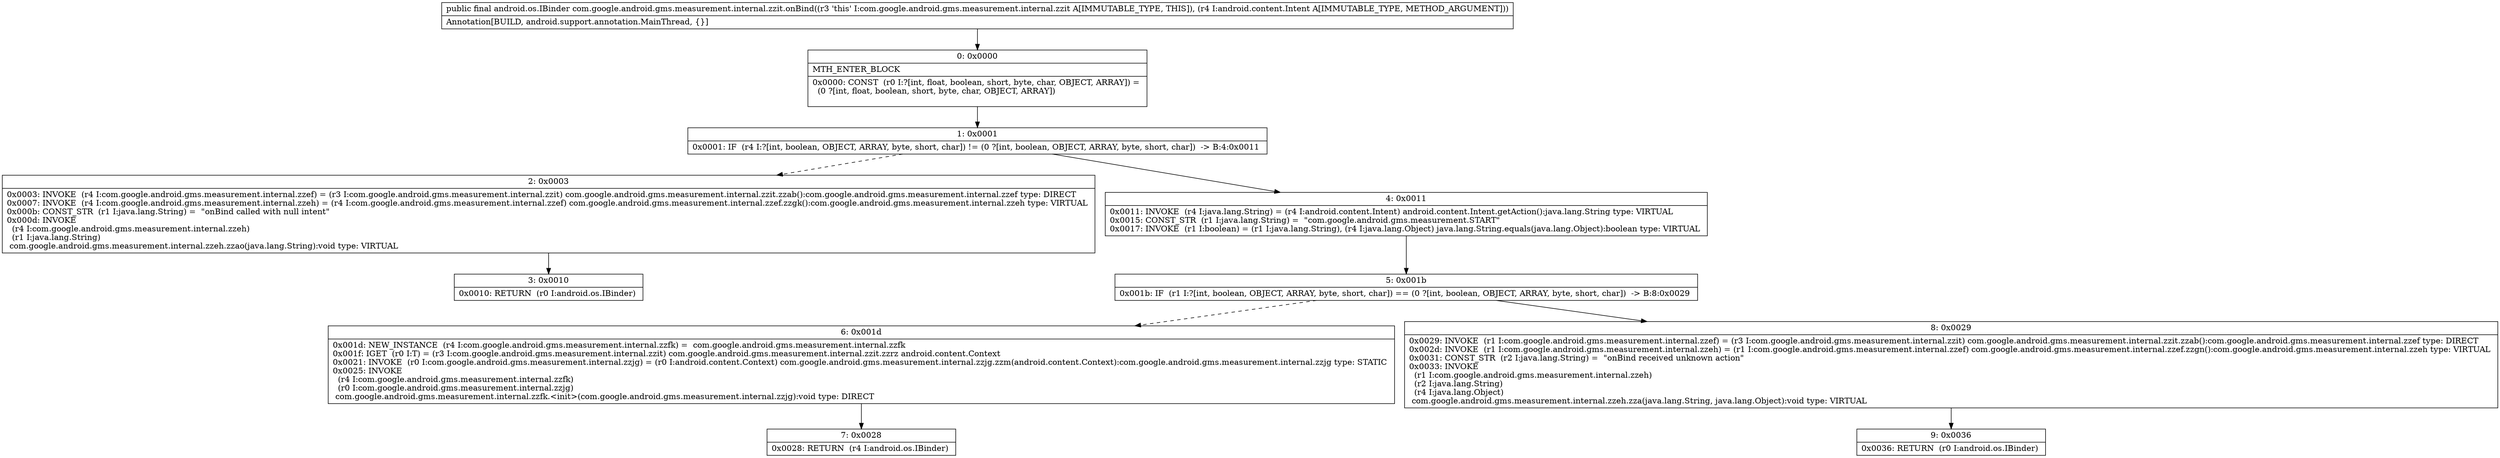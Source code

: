 digraph "CFG forcom.google.android.gms.measurement.internal.zzit.onBind(Landroid\/content\/Intent;)Landroid\/os\/IBinder;" {
Node_0 [shape=record,label="{0\:\ 0x0000|MTH_ENTER_BLOCK\l|0x0000: CONST  (r0 I:?[int, float, boolean, short, byte, char, OBJECT, ARRAY]) = \l  (0 ?[int, float, boolean, short, byte, char, OBJECT, ARRAY])\l \l}"];
Node_1 [shape=record,label="{1\:\ 0x0001|0x0001: IF  (r4 I:?[int, boolean, OBJECT, ARRAY, byte, short, char]) != (0 ?[int, boolean, OBJECT, ARRAY, byte, short, char])  \-\> B:4:0x0011 \l}"];
Node_2 [shape=record,label="{2\:\ 0x0003|0x0003: INVOKE  (r4 I:com.google.android.gms.measurement.internal.zzef) = (r3 I:com.google.android.gms.measurement.internal.zzit) com.google.android.gms.measurement.internal.zzit.zzab():com.google.android.gms.measurement.internal.zzef type: DIRECT \l0x0007: INVOKE  (r4 I:com.google.android.gms.measurement.internal.zzeh) = (r4 I:com.google.android.gms.measurement.internal.zzef) com.google.android.gms.measurement.internal.zzef.zzgk():com.google.android.gms.measurement.internal.zzeh type: VIRTUAL \l0x000b: CONST_STR  (r1 I:java.lang.String) =  \"onBind called with null intent\" \l0x000d: INVOKE  \l  (r4 I:com.google.android.gms.measurement.internal.zzeh)\l  (r1 I:java.lang.String)\l com.google.android.gms.measurement.internal.zzeh.zzao(java.lang.String):void type: VIRTUAL \l}"];
Node_3 [shape=record,label="{3\:\ 0x0010|0x0010: RETURN  (r0 I:android.os.IBinder) \l}"];
Node_4 [shape=record,label="{4\:\ 0x0011|0x0011: INVOKE  (r4 I:java.lang.String) = (r4 I:android.content.Intent) android.content.Intent.getAction():java.lang.String type: VIRTUAL \l0x0015: CONST_STR  (r1 I:java.lang.String) =  \"com.google.android.gms.measurement.START\" \l0x0017: INVOKE  (r1 I:boolean) = (r1 I:java.lang.String), (r4 I:java.lang.Object) java.lang.String.equals(java.lang.Object):boolean type: VIRTUAL \l}"];
Node_5 [shape=record,label="{5\:\ 0x001b|0x001b: IF  (r1 I:?[int, boolean, OBJECT, ARRAY, byte, short, char]) == (0 ?[int, boolean, OBJECT, ARRAY, byte, short, char])  \-\> B:8:0x0029 \l}"];
Node_6 [shape=record,label="{6\:\ 0x001d|0x001d: NEW_INSTANCE  (r4 I:com.google.android.gms.measurement.internal.zzfk) =  com.google.android.gms.measurement.internal.zzfk \l0x001f: IGET  (r0 I:T) = (r3 I:com.google.android.gms.measurement.internal.zzit) com.google.android.gms.measurement.internal.zzit.zzrz android.content.Context \l0x0021: INVOKE  (r0 I:com.google.android.gms.measurement.internal.zzjg) = (r0 I:android.content.Context) com.google.android.gms.measurement.internal.zzjg.zzm(android.content.Context):com.google.android.gms.measurement.internal.zzjg type: STATIC \l0x0025: INVOKE  \l  (r4 I:com.google.android.gms.measurement.internal.zzfk)\l  (r0 I:com.google.android.gms.measurement.internal.zzjg)\l com.google.android.gms.measurement.internal.zzfk.\<init\>(com.google.android.gms.measurement.internal.zzjg):void type: DIRECT \l}"];
Node_7 [shape=record,label="{7\:\ 0x0028|0x0028: RETURN  (r4 I:android.os.IBinder) \l}"];
Node_8 [shape=record,label="{8\:\ 0x0029|0x0029: INVOKE  (r1 I:com.google.android.gms.measurement.internal.zzef) = (r3 I:com.google.android.gms.measurement.internal.zzit) com.google.android.gms.measurement.internal.zzit.zzab():com.google.android.gms.measurement.internal.zzef type: DIRECT \l0x002d: INVOKE  (r1 I:com.google.android.gms.measurement.internal.zzeh) = (r1 I:com.google.android.gms.measurement.internal.zzef) com.google.android.gms.measurement.internal.zzef.zzgn():com.google.android.gms.measurement.internal.zzeh type: VIRTUAL \l0x0031: CONST_STR  (r2 I:java.lang.String) =  \"onBind received unknown action\" \l0x0033: INVOKE  \l  (r1 I:com.google.android.gms.measurement.internal.zzeh)\l  (r2 I:java.lang.String)\l  (r4 I:java.lang.Object)\l com.google.android.gms.measurement.internal.zzeh.zza(java.lang.String, java.lang.Object):void type: VIRTUAL \l}"];
Node_9 [shape=record,label="{9\:\ 0x0036|0x0036: RETURN  (r0 I:android.os.IBinder) \l}"];
MethodNode[shape=record,label="{public final android.os.IBinder com.google.android.gms.measurement.internal.zzit.onBind((r3 'this' I:com.google.android.gms.measurement.internal.zzit A[IMMUTABLE_TYPE, THIS]), (r4 I:android.content.Intent A[IMMUTABLE_TYPE, METHOD_ARGUMENT]))  | Annotation[BUILD, android.support.annotation.MainThread, \{\}]\l}"];
MethodNode -> Node_0;
Node_0 -> Node_1;
Node_1 -> Node_2[style=dashed];
Node_1 -> Node_4;
Node_2 -> Node_3;
Node_4 -> Node_5;
Node_5 -> Node_6[style=dashed];
Node_5 -> Node_8;
Node_6 -> Node_7;
Node_8 -> Node_9;
}

